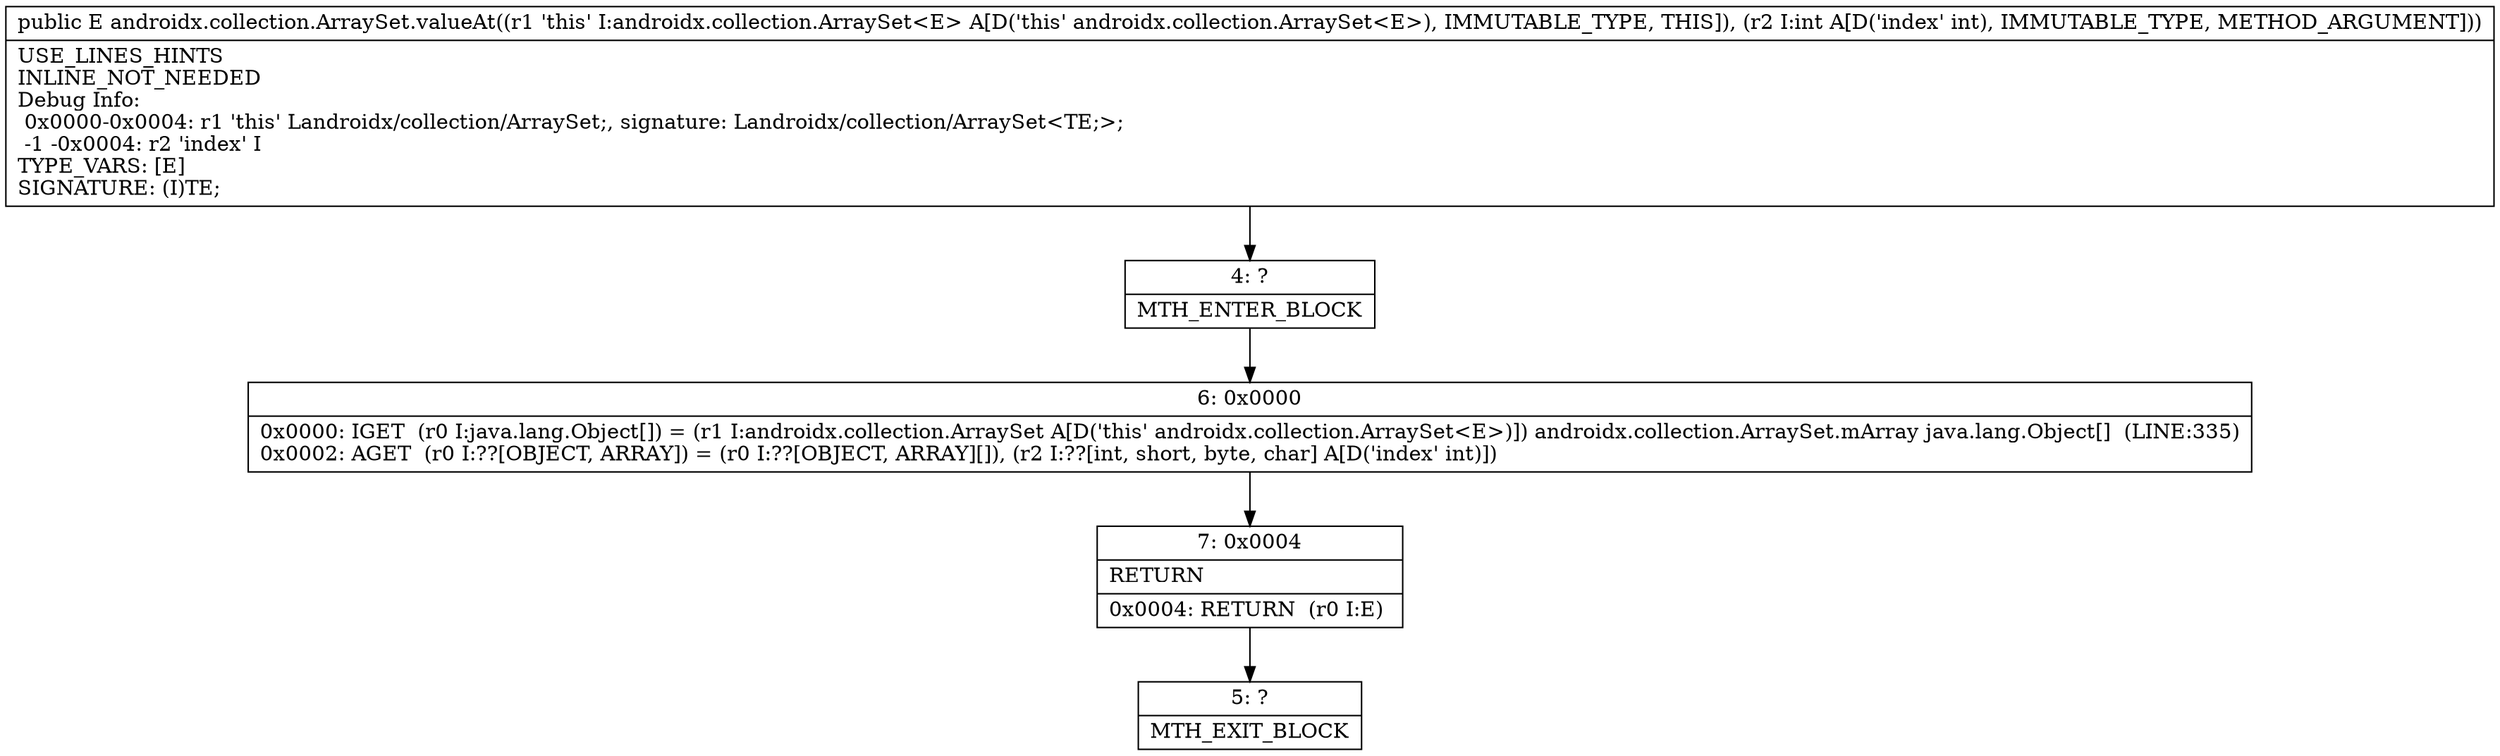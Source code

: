digraph "CFG forandroidx.collection.ArraySet.valueAt(I)Ljava\/lang\/Object;" {
Node_4 [shape=record,label="{4\:\ ?|MTH_ENTER_BLOCK\l}"];
Node_6 [shape=record,label="{6\:\ 0x0000|0x0000: IGET  (r0 I:java.lang.Object[]) = (r1 I:androidx.collection.ArraySet A[D('this' androidx.collection.ArraySet\<E\>)]) androidx.collection.ArraySet.mArray java.lang.Object[]  (LINE:335)\l0x0002: AGET  (r0 I:??[OBJECT, ARRAY]) = (r0 I:??[OBJECT, ARRAY][]), (r2 I:??[int, short, byte, char] A[D('index' int)]) \l}"];
Node_7 [shape=record,label="{7\:\ 0x0004|RETURN\l|0x0004: RETURN  (r0 I:E) \l}"];
Node_5 [shape=record,label="{5\:\ ?|MTH_EXIT_BLOCK\l}"];
MethodNode[shape=record,label="{public E androidx.collection.ArraySet.valueAt((r1 'this' I:androidx.collection.ArraySet\<E\> A[D('this' androidx.collection.ArraySet\<E\>), IMMUTABLE_TYPE, THIS]), (r2 I:int A[D('index' int), IMMUTABLE_TYPE, METHOD_ARGUMENT]))  | USE_LINES_HINTS\lINLINE_NOT_NEEDED\lDebug Info:\l  0x0000\-0x0004: r1 'this' Landroidx\/collection\/ArraySet;, signature: Landroidx\/collection\/ArraySet\<TE;\>;\l  \-1 \-0x0004: r2 'index' I\lTYPE_VARS: [E]\lSIGNATURE: (I)TE;\l}"];
MethodNode -> Node_4;Node_4 -> Node_6;
Node_6 -> Node_7;
Node_7 -> Node_5;
}

